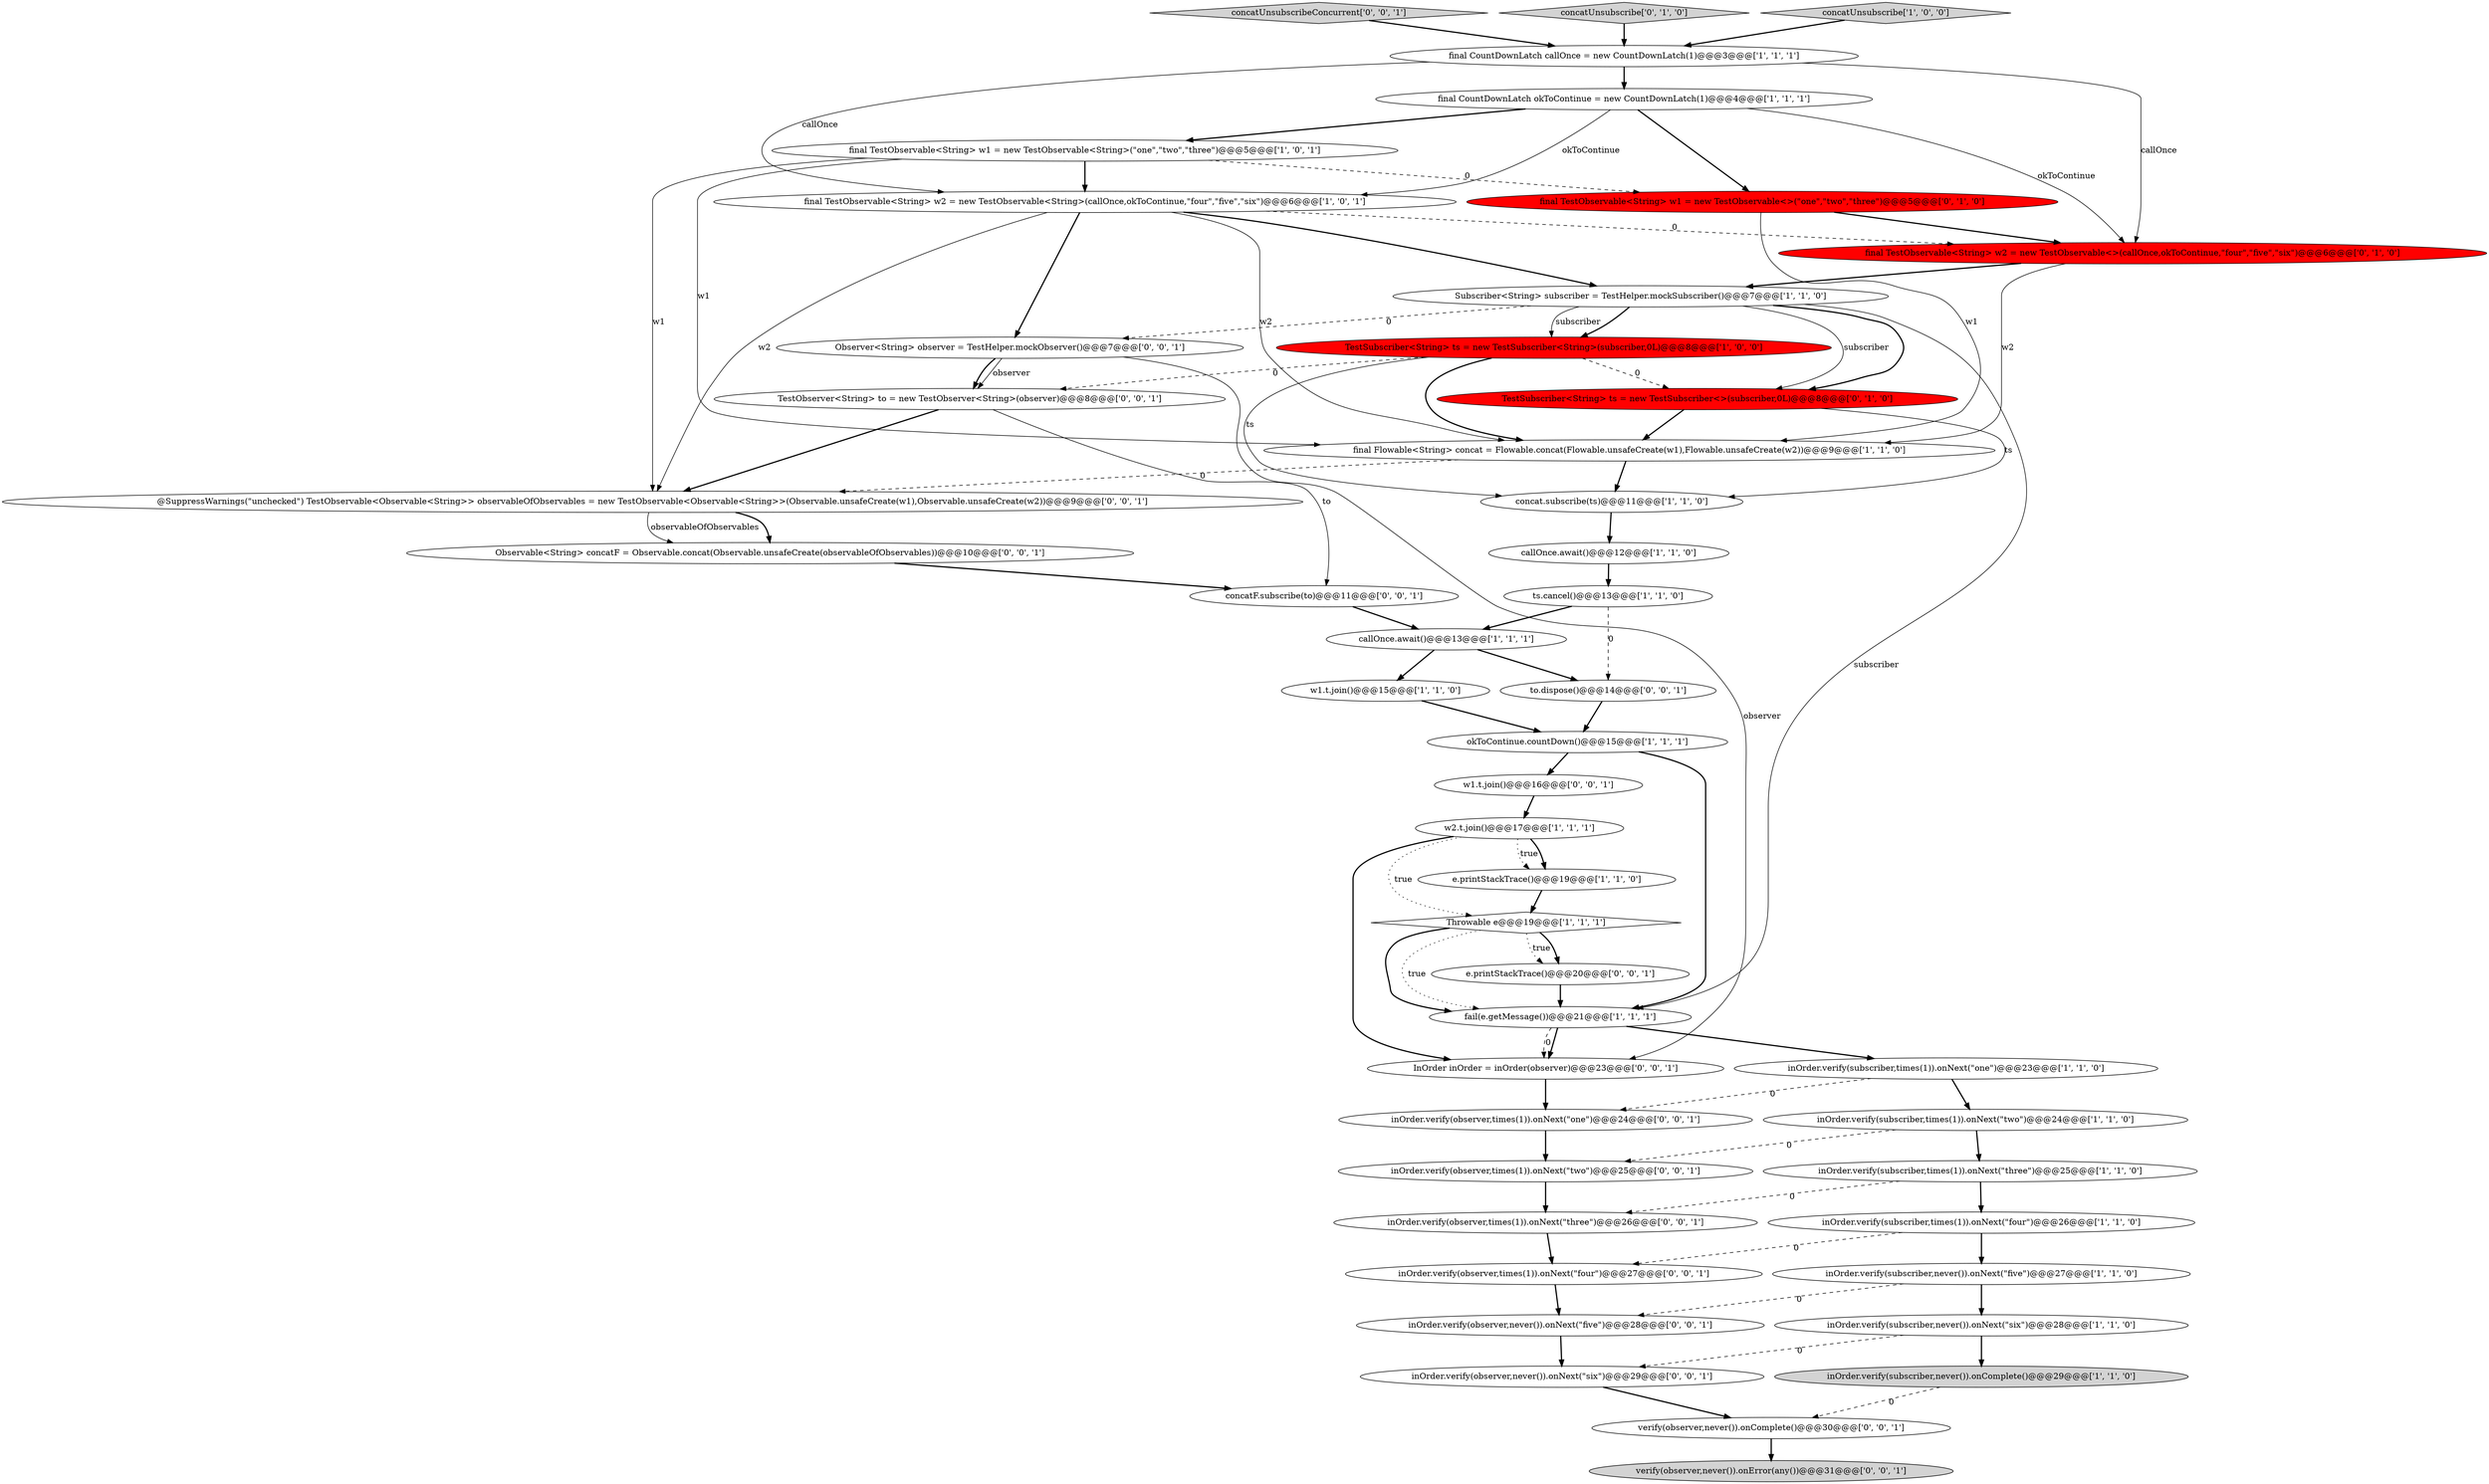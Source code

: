 digraph {
12 [style = filled, label = "final CountDownLatch callOnce = new CountDownLatch(1)@@@3@@@['1', '1', '1']", fillcolor = white, shape = ellipse image = "AAA0AAABBB1BBB"];
30 [style = filled, label = "inOrder.verify(observer,never()).onNext(\"five\")@@@28@@@['0', '0', '1']", fillcolor = white, shape = ellipse image = "AAA0AAABBB3BBB"];
44 [style = filled, label = "InOrder inOrder = inOrder(observer)@@@23@@@['0', '0', '1']", fillcolor = white, shape = ellipse image = "AAA0AAABBB3BBB"];
7 [style = filled, label = "inOrder.verify(subscriber,never()).onNext(\"five\")@@@27@@@['1', '1', '0']", fillcolor = white, shape = ellipse image = "AAA0AAABBB1BBB"];
11 [style = filled, label = "final CountDownLatch okToContinue = new CountDownLatch(1)@@@4@@@['1', '1', '1']", fillcolor = white, shape = ellipse image = "AAA0AAABBB1BBB"];
8 [style = filled, label = "final TestObservable<String> w1 = new TestObservable<String>(\"one\",\"two\",\"three\")@@@5@@@['1', '0', '1']", fillcolor = white, shape = ellipse image = "AAA0AAABBB1BBB"];
5 [style = filled, label = "inOrder.verify(subscriber,times(1)).onNext(\"three\")@@@25@@@['1', '1', '0']", fillcolor = white, shape = ellipse image = "AAA0AAABBB1BBB"];
25 [style = filled, label = "final TestObservable<String> w1 = new TestObservable<>(\"one\",\"two\",\"three\")@@@5@@@['0', '1', '0']", fillcolor = red, shape = ellipse image = "AAA1AAABBB2BBB"];
13 [style = filled, label = "e.printStackTrace()@@@19@@@['1', '1', '0']", fillcolor = white, shape = ellipse image = "AAA0AAABBB1BBB"];
40 [style = filled, label = "w1.t.join()@@@16@@@['0', '0', '1']", fillcolor = white, shape = ellipse image = "AAA0AAABBB3BBB"];
16 [style = filled, label = "concat.subscribe(ts)@@@11@@@['1', '1', '0']", fillcolor = white, shape = ellipse image = "AAA0AAABBB1BBB"];
10 [style = filled, label = "inOrder.verify(subscriber,never()).onComplete()@@@29@@@['1', '1', '0']", fillcolor = lightgray, shape = ellipse image = "AAA0AAABBB1BBB"];
37 [style = filled, label = "inOrder.verify(observer,times(1)).onNext(\"four\")@@@27@@@['0', '0', '1']", fillcolor = white, shape = ellipse image = "AAA0AAABBB3BBB"];
38 [style = filled, label = "Observer<String> observer = TestHelper.mockObserver()@@@7@@@['0', '0', '1']", fillcolor = white, shape = ellipse image = "AAA0AAABBB3BBB"];
19 [style = filled, label = "final Flowable<String> concat = Flowable.concat(Flowable.unsafeCreate(w1),Flowable.unsafeCreate(w2))@@@9@@@['1', '1', '0']", fillcolor = white, shape = ellipse image = "AAA0AAABBB1BBB"];
31 [style = filled, label = "inOrder.verify(observer,times(1)).onNext(\"two\")@@@25@@@['0', '0', '1']", fillcolor = white, shape = ellipse image = "AAA0AAABBB3BBB"];
46 [style = filled, label = "concatUnsubscribeConcurrent['0', '0', '1']", fillcolor = lightgray, shape = diamond image = "AAA0AAABBB3BBB"];
29 [style = filled, label = "Observable<String> concatF = Observable.concat(Observable.unsafeCreate(observableOfObservables))@@@10@@@['0', '0', '1']", fillcolor = white, shape = ellipse image = "AAA0AAABBB3BBB"];
34 [style = filled, label = "to.dispose()@@@14@@@['0', '0', '1']", fillcolor = white, shape = ellipse image = "AAA0AAABBB3BBB"];
6 [style = filled, label = "inOrder.verify(subscriber,times(1)).onNext(\"four\")@@@26@@@['1', '1', '0']", fillcolor = white, shape = ellipse image = "AAA0AAABBB1BBB"];
17 [style = filled, label = "ts.cancel()@@@13@@@['1', '1', '0']", fillcolor = white, shape = ellipse image = "AAA0AAABBB1BBB"];
4 [style = filled, label = "w1.t.join()@@@15@@@['1', '1', '0']", fillcolor = white, shape = ellipse image = "AAA0AAABBB1BBB"];
1 [style = filled, label = "callOnce.await()@@@12@@@['1', '1', '0']", fillcolor = white, shape = ellipse image = "AAA0AAABBB1BBB"];
32 [style = filled, label = "inOrder.verify(observer,times(1)).onNext(\"one\")@@@24@@@['0', '0', '1']", fillcolor = white, shape = ellipse image = "AAA0AAABBB3BBB"];
15 [style = filled, label = "inOrder.verify(subscriber,times(1)).onNext(\"one\")@@@23@@@['1', '1', '0']", fillcolor = white, shape = ellipse image = "AAA0AAABBB1BBB"];
23 [style = filled, label = "inOrder.verify(subscriber,never()).onNext(\"six\")@@@28@@@['1', '1', '0']", fillcolor = white, shape = ellipse image = "AAA0AAABBB1BBB"];
3 [style = filled, label = "Subscriber<String> subscriber = TestHelper.mockSubscriber()@@@7@@@['1', '1', '0']", fillcolor = white, shape = ellipse image = "AAA0AAABBB1BBB"];
33 [style = filled, label = "@SuppressWarnings(\"unchecked\") TestObservable<Observable<String>> observableOfObservables = new TestObservable<Observable<String>>(Observable.unsafeCreate(w1),Observable.unsafeCreate(w2))@@@9@@@['0', '0', '1']", fillcolor = white, shape = ellipse image = "AAA0AAABBB3BBB"];
20 [style = filled, label = "inOrder.verify(subscriber,times(1)).onNext(\"two\")@@@24@@@['1', '1', '0']", fillcolor = white, shape = ellipse image = "AAA0AAABBB1BBB"];
36 [style = filled, label = "concatF.subscribe(to)@@@11@@@['0', '0', '1']", fillcolor = white, shape = ellipse image = "AAA0AAABBB3BBB"];
9 [style = filled, label = "TestSubscriber<String> ts = new TestSubscriber<String>(subscriber,0L)@@@8@@@['1', '0', '0']", fillcolor = red, shape = ellipse image = "AAA1AAABBB1BBB"];
39 [style = filled, label = "TestObserver<String> to = new TestObserver<String>(observer)@@@8@@@['0', '0', '1']", fillcolor = white, shape = ellipse image = "AAA0AAABBB3BBB"];
42 [style = filled, label = "verify(observer,never()).onComplete()@@@30@@@['0', '0', '1']", fillcolor = white, shape = ellipse image = "AAA0AAABBB3BBB"];
0 [style = filled, label = "okToContinue.countDown()@@@15@@@['1', '1', '1']", fillcolor = white, shape = ellipse image = "AAA0AAABBB1BBB"];
26 [style = filled, label = "concatUnsubscribe['0', '1', '0']", fillcolor = lightgray, shape = diamond image = "AAA0AAABBB2BBB"];
43 [style = filled, label = "verify(observer,never()).onError(any())@@@31@@@['0', '0', '1']", fillcolor = lightgray, shape = ellipse image = "AAA0AAABBB3BBB"];
24 [style = filled, label = "fail(e.getMessage())@@@21@@@['1', '1', '1']", fillcolor = white, shape = ellipse image = "AAA0AAABBB1BBB"];
2 [style = filled, label = "callOnce.await()@@@13@@@['1', '1', '1']", fillcolor = white, shape = ellipse image = "AAA0AAABBB1BBB"];
21 [style = filled, label = "concatUnsubscribe['1', '0', '0']", fillcolor = lightgray, shape = diamond image = "AAA0AAABBB1BBB"];
28 [style = filled, label = "final TestObservable<String> w2 = new TestObservable<>(callOnce,okToContinue,\"four\",\"five\",\"six\")@@@6@@@['0', '1', '0']", fillcolor = red, shape = ellipse image = "AAA1AAABBB2BBB"];
41 [style = filled, label = "inOrder.verify(observer,times(1)).onNext(\"three\")@@@26@@@['0', '0', '1']", fillcolor = white, shape = ellipse image = "AAA0AAABBB3BBB"];
14 [style = filled, label = "Throwable e@@@19@@@['1', '1', '1']", fillcolor = white, shape = diamond image = "AAA0AAABBB1BBB"];
18 [style = filled, label = "w2.t.join()@@@17@@@['1', '1', '1']", fillcolor = white, shape = ellipse image = "AAA0AAABBB1BBB"];
22 [style = filled, label = "final TestObservable<String> w2 = new TestObservable<String>(callOnce,okToContinue,\"four\",\"five\",\"six\")@@@6@@@['1', '0', '1']", fillcolor = white, shape = ellipse image = "AAA0AAABBB1BBB"];
45 [style = filled, label = "e.printStackTrace()@@@20@@@['0', '0', '1']", fillcolor = white, shape = ellipse image = "AAA0AAABBB3BBB"];
35 [style = filled, label = "inOrder.verify(observer,never()).onNext(\"six\")@@@29@@@['0', '0', '1']", fillcolor = white, shape = ellipse image = "AAA0AAABBB3BBB"];
27 [style = filled, label = "TestSubscriber<String> ts = new TestSubscriber<>(subscriber,0L)@@@8@@@['0', '1', '0']", fillcolor = red, shape = ellipse image = "AAA1AAABBB2BBB"];
9->39 [style = dashed, label="0"];
14->24 [style = bold, label=""];
11->28 [style = solid, label="okToContinue"];
27->16 [style = solid, label="ts"];
9->16 [style = solid, label="ts"];
14->45 [style = dotted, label="true"];
12->28 [style = solid, label="callOnce"];
9->27 [style = dashed, label="0"];
38->39 [style = bold, label=""];
45->24 [style = bold, label=""];
3->27 [style = bold, label=""];
26->12 [style = bold, label=""];
18->44 [style = bold, label=""];
15->20 [style = bold, label=""];
36->2 [style = bold, label=""];
0->24 [style = bold, label=""];
8->33 [style = solid, label="w1"];
8->25 [style = dashed, label="0"];
0->40 [style = bold, label=""];
27->19 [style = bold, label=""];
28->3 [style = bold, label=""];
13->14 [style = bold, label=""];
5->41 [style = dashed, label="0"];
11->25 [style = bold, label=""];
28->19 [style = solid, label="w2"];
18->13 [style = dotted, label="true"];
29->36 [style = bold, label=""];
25->28 [style = bold, label=""];
14->24 [style = dotted, label="true"];
38->44 [style = solid, label="observer"];
3->38 [style = dashed, label="0"];
2->34 [style = bold, label=""];
12->11 [style = bold, label=""];
24->44 [style = bold, label=""];
41->37 [style = bold, label=""];
38->39 [style = solid, label="observer"];
39->36 [style = solid, label="to"];
23->35 [style = dashed, label="0"];
6->37 [style = dashed, label="0"];
2->4 [style = bold, label=""];
34->0 [style = bold, label=""];
1->17 [style = bold, label=""];
4->0 [style = bold, label=""];
8->22 [style = bold, label=""];
33->29 [style = bold, label=""];
22->38 [style = bold, label=""];
5->6 [style = bold, label=""];
17->2 [style = bold, label=""];
22->28 [style = dashed, label="0"];
44->32 [style = bold, label=""];
7->23 [style = bold, label=""];
31->41 [style = bold, label=""];
23->10 [style = bold, label=""];
11->8 [style = bold, label=""];
6->7 [style = bold, label=""];
25->19 [style = solid, label="w1"];
32->31 [style = bold, label=""];
22->33 [style = solid, label="w2"];
35->42 [style = bold, label=""];
37->30 [style = bold, label=""];
22->19 [style = solid, label="w2"];
20->31 [style = dashed, label="0"];
15->32 [style = dashed, label="0"];
24->44 [style = dashed, label="0"];
39->33 [style = bold, label=""];
19->16 [style = bold, label=""];
21->12 [style = bold, label=""];
3->9 [style = bold, label=""];
3->9 [style = solid, label="subscriber"];
30->35 [style = bold, label=""];
8->19 [style = solid, label="w1"];
16->1 [style = bold, label=""];
12->22 [style = solid, label="callOnce"];
3->24 [style = solid, label="subscriber"];
9->19 [style = bold, label=""];
24->15 [style = bold, label=""];
42->43 [style = bold, label=""];
17->34 [style = dashed, label="0"];
46->12 [style = bold, label=""];
3->27 [style = solid, label="subscriber"];
40->18 [style = bold, label=""];
14->45 [style = bold, label=""];
10->42 [style = dashed, label="0"];
33->29 [style = solid, label="observableOfObservables"];
18->14 [style = dotted, label="true"];
20->5 [style = bold, label=""];
11->22 [style = solid, label="okToContinue"];
22->3 [style = bold, label=""];
7->30 [style = dashed, label="0"];
18->13 [style = bold, label=""];
19->33 [style = dashed, label="0"];
}
